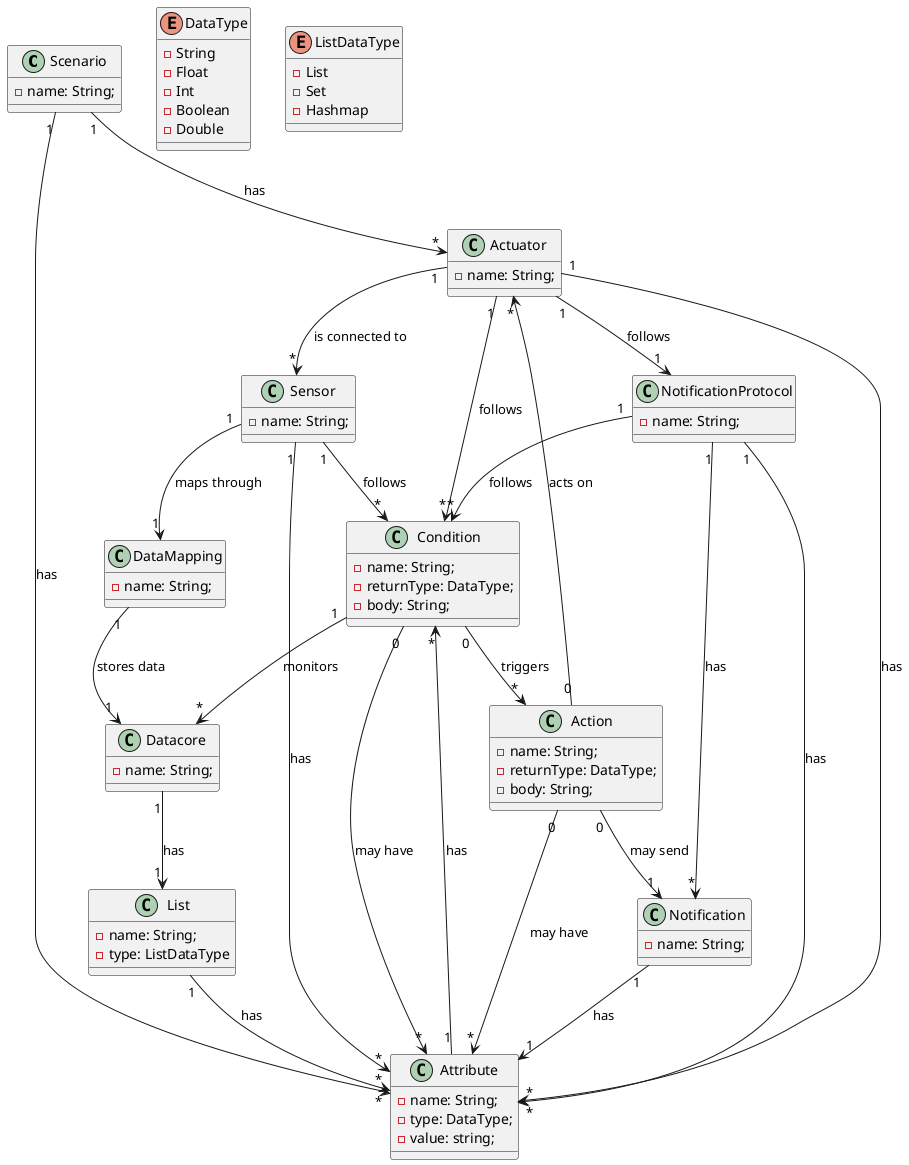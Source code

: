 @startuml

class Scenario{
    - name: String;
}

class Actuator{
   - name: String;
}

class Action{
   - name: String;
   - returnType: DataType;
   - body: String;
}

class Sensor {
   - name: String;
}

class Datacore {
   - name: String;
}

class NotificationProtocol {
   - name: String;
}

class Condition{
   - name: String;
   - returnType: DataType;
   - body: String;
}

class Notification{
   - name: String;
}

class Attribute {
    - name: String;
    - type: DataType;
    - value: string;
    
}

class List{
  - name: String;
  - type: ListDataType
}


class DataMapping {
    - name: String;
}


enum DataType{
  - String
  - Float
  - Int 
  - Boolean 
  - Double
}
enum ListDataType{
  - List
  - Set 
  - Hashmap
}

Scenario "1" --> "*" Actuator: has
Scenario "1" --> "*" Attribute: has

Actuator "1" --> "*" Sensor : is connected to
Actuator "1" --> "*" Condition : follows
Actuator "1" --> "1" NotificationProtocol : follows
Actuator "1" --> "*" Attribute : has

Sensor "1" --> "*" Attribute : has
Sensor "1" --> "*" Condition: follows
Sensor "1" --> "1" DataMapping : maps through

DataMapping "1" --> "1" Datacore : stores data

Datacore "1" --> "1" List : has

NotificationProtocol "1" --> "*" Notification: has
NotificationProtocol "1" --> "*" Attribute : has
NotificationProtocol "1" --> "*" Condition : follows

Notification "1" --> "1" Attribute : has

Condition "0" --> "*" Action : triggers
Condition "1" --> "*" Datacore : monitors
Condition "0" --> "*" Attribute: may have

Attribute "1" --> "*" Condition : has


List "1" --> "*" Attribute : has

Action "0" --> "*" Actuator : acts on
Action "0" --> "1" Notification : may send
Action "0" --> "*" Attribute: may have

@enduml
